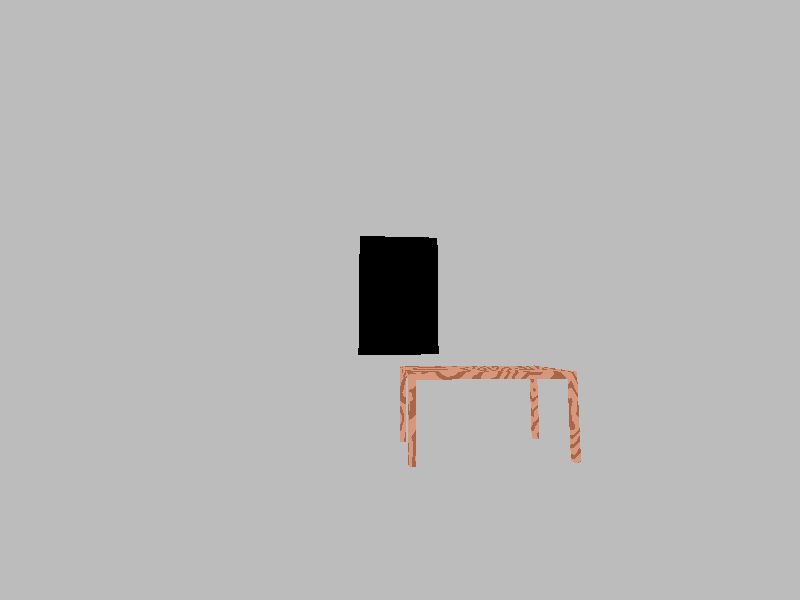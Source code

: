 #include "colors.inc" // Predifined colors.

// Global ambient light.
global_settings { ambient_light Gray05 }

// Camera declaration.
camera {
    location <-0.25, -0.3, -1.9> // Main camera location.
    //location <-5, 0, 5> // Helper outside camera location.
    angle 90 // Horizontal viewing angle, less than 180 degrees.
    look_at <0, 0, 1>
}

// Room box with the window.
difference {
    #local clr = Gray50;
    // Outer room box.
    box {
        <-1.1, -1.1, -2.1>, <1.1, 1.1, 1.1>
        pigment {
            color White
        }
    }
    // Inner room box to subtract.
    box {
        <-1, -1, -2>, <1, 1, 1>
        pigment {
            color clr
        }
    }
    // Window box to subtract.
    box {
        <-0.3, -0.4, 0.9>, <0.3, 0.5, 1.2>
        pigment {
            color clr
        }
    }    
}

// Table.
union {
    // Table cover.
    box {
        <-0.5, -0.02, -0.3>, <0.5, 0.02, 0.3>
        translate<0, 0.25, 0>
    }
    // Table leg template.
    #local table_leg = box {
        <-0.02, -0.25, -0.02>, <0.02, 0.25, 0.02>
    }
    // 4 legs.
    object {
        table_leg
        translate<-0.48, 0, -0.28>
    }
    object {
        table_leg
        translate<0.48, 0, -0.28>
    }
    object {
        table_leg
        translate<-0.48, 0, 0.28>
    }
    object {
        table_leg
        translate<0.48, 0, 0.28>
    }
    // Common texture of the table.
    pigment {
        wood
        frequency 10
        turbulence 0.1
    }
    // Moving table into position.
    translate<0.5, -0.75, 0.7>
}

// Moonlight.
light_source {
    <-60, 80, 100>
    color rgb<0.5, 0.5, 0.8>
    parallel
    point_at<0, 0, 0>
}

// Helper light source.
light_source {
    <0.9, 0, 0>
    #local clr = 0.01;
    color rgb<clr, clr, clr>
    fade_distance 0.3
    fade_power 0.01
}